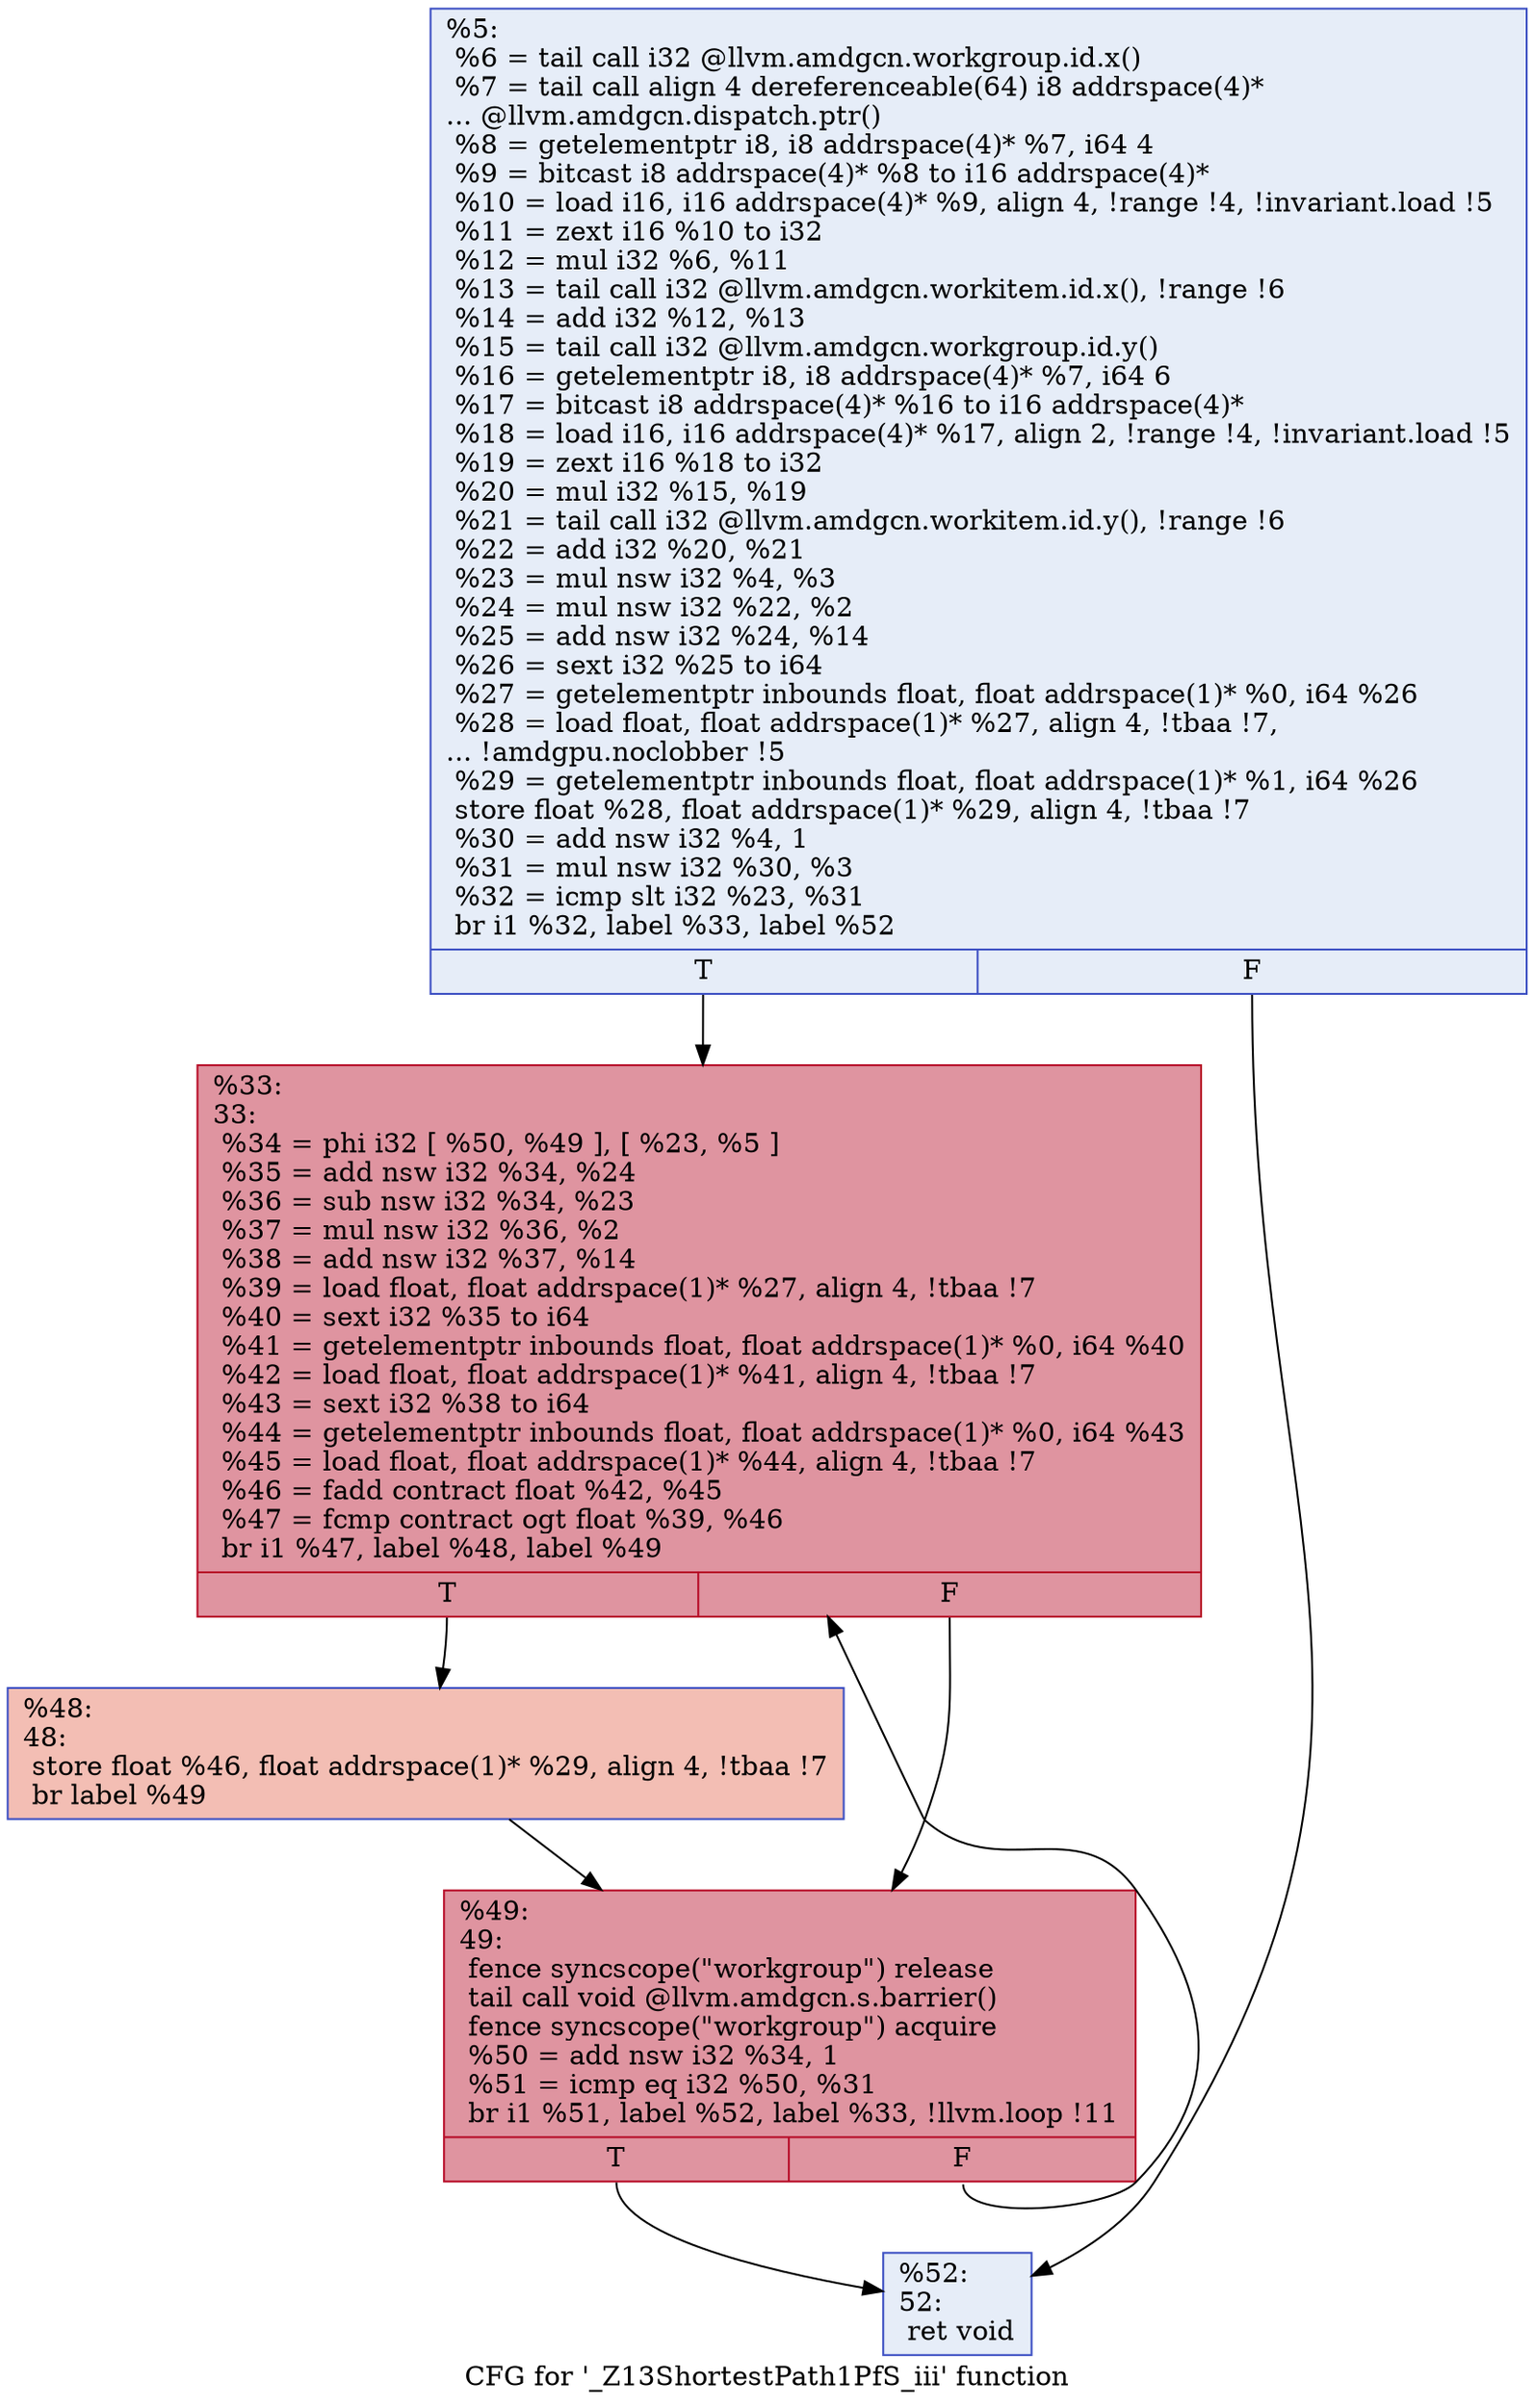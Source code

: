 digraph "CFG for '_Z13ShortestPath1PfS_iii' function" {
	label="CFG for '_Z13ShortestPath1PfS_iii' function";

	Node0x5fa98b0 [shape=record,color="#3d50c3ff", style=filled, fillcolor="#c7d7f070",label="{%5:\l  %6 = tail call i32 @llvm.amdgcn.workgroup.id.x()\l  %7 = tail call align 4 dereferenceable(64) i8 addrspace(4)*\l... @llvm.amdgcn.dispatch.ptr()\l  %8 = getelementptr i8, i8 addrspace(4)* %7, i64 4\l  %9 = bitcast i8 addrspace(4)* %8 to i16 addrspace(4)*\l  %10 = load i16, i16 addrspace(4)* %9, align 4, !range !4, !invariant.load !5\l  %11 = zext i16 %10 to i32\l  %12 = mul i32 %6, %11\l  %13 = tail call i32 @llvm.amdgcn.workitem.id.x(), !range !6\l  %14 = add i32 %12, %13\l  %15 = tail call i32 @llvm.amdgcn.workgroup.id.y()\l  %16 = getelementptr i8, i8 addrspace(4)* %7, i64 6\l  %17 = bitcast i8 addrspace(4)* %16 to i16 addrspace(4)*\l  %18 = load i16, i16 addrspace(4)* %17, align 2, !range !4, !invariant.load !5\l  %19 = zext i16 %18 to i32\l  %20 = mul i32 %15, %19\l  %21 = tail call i32 @llvm.amdgcn.workitem.id.y(), !range !6\l  %22 = add i32 %20, %21\l  %23 = mul nsw i32 %4, %3\l  %24 = mul nsw i32 %22, %2\l  %25 = add nsw i32 %24, %14\l  %26 = sext i32 %25 to i64\l  %27 = getelementptr inbounds float, float addrspace(1)* %0, i64 %26\l  %28 = load float, float addrspace(1)* %27, align 4, !tbaa !7,\l... !amdgpu.noclobber !5\l  %29 = getelementptr inbounds float, float addrspace(1)* %1, i64 %26\l  store float %28, float addrspace(1)* %29, align 4, !tbaa !7\l  %30 = add nsw i32 %4, 1\l  %31 = mul nsw i32 %30, %3\l  %32 = icmp slt i32 %23, %31\l  br i1 %32, label %33, label %52\l|{<s0>T|<s1>F}}"];
	Node0x5fa98b0:s0 -> Node0x5fab960;
	Node0x5fa98b0:s1 -> Node0x5fab9f0;
	Node0x5fab960 [shape=record,color="#b70d28ff", style=filled, fillcolor="#b70d2870",label="{%33:\l33:                                               \l  %34 = phi i32 [ %50, %49 ], [ %23, %5 ]\l  %35 = add nsw i32 %34, %24\l  %36 = sub nsw i32 %34, %23\l  %37 = mul nsw i32 %36, %2\l  %38 = add nsw i32 %37, %14\l  %39 = load float, float addrspace(1)* %27, align 4, !tbaa !7\l  %40 = sext i32 %35 to i64\l  %41 = getelementptr inbounds float, float addrspace(1)* %0, i64 %40\l  %42 = load float, float addrspace(1)* %41, align 4, !tbaa !7\l  %43 = sext i32 %38 to i64\l  %44 = getelementptr inbounds float, float addrspace(1)* %0, i64 %43\l  %45 = load float, float addrspace(1)* %44, align 4, !tbaa !7\l  %46 = fadd contract float %42, %45\l  %47 = fcmp contract ogt float %39, %46\l  br i1 %47, label %48, label %49\l|{<s0>T|<s1>F}}"];
	Node0x5fab960:s0 -> Node0x5faea70;
	Node0x5fab960:s1 -> Node0x5fae230;
	Node0x5faea70 [shape=record,color="#3d50c3ff", style=filled, fillcolor="#e36c5570",label="{%48:\l48:                                               \l  store float %46, float addrspace(1)* %29, align 4, !tbaa !7\l  br label %49\l}"];
	Node0x5faea70 -> Node0x5fae230;
	Node0x5fae230 [shape=record,color="#b70d28ff", style=filled, fillcolor="#b70d2870",label="{%49:\l49:                                               \l  fence syncscope(\"workgroup\") release\l  tail call void @llvm.amdgcn.s.barrier()\l  fence syncscope(\"workgroup\") acquire\l  %50 = add nsw i32 %34, 1\l  %51 = icmp eq i32 %50, %31\l  br i1 %51, label %52, label %33, !llvm.loop !11\l|{<s0>T|<s1>F}}"];
	Node0x5fae230:s0 -> Node0x5fab9f0;
	Node0x5fae230:s1 -> Node0x5fab960;
	Node0x5fab9f0 [shape=record,color="#3d50c3ff", style=filled, fillcolor="#c7d7f070",label="{%52:\l52:                                               \l  ret void\l}"];
}
